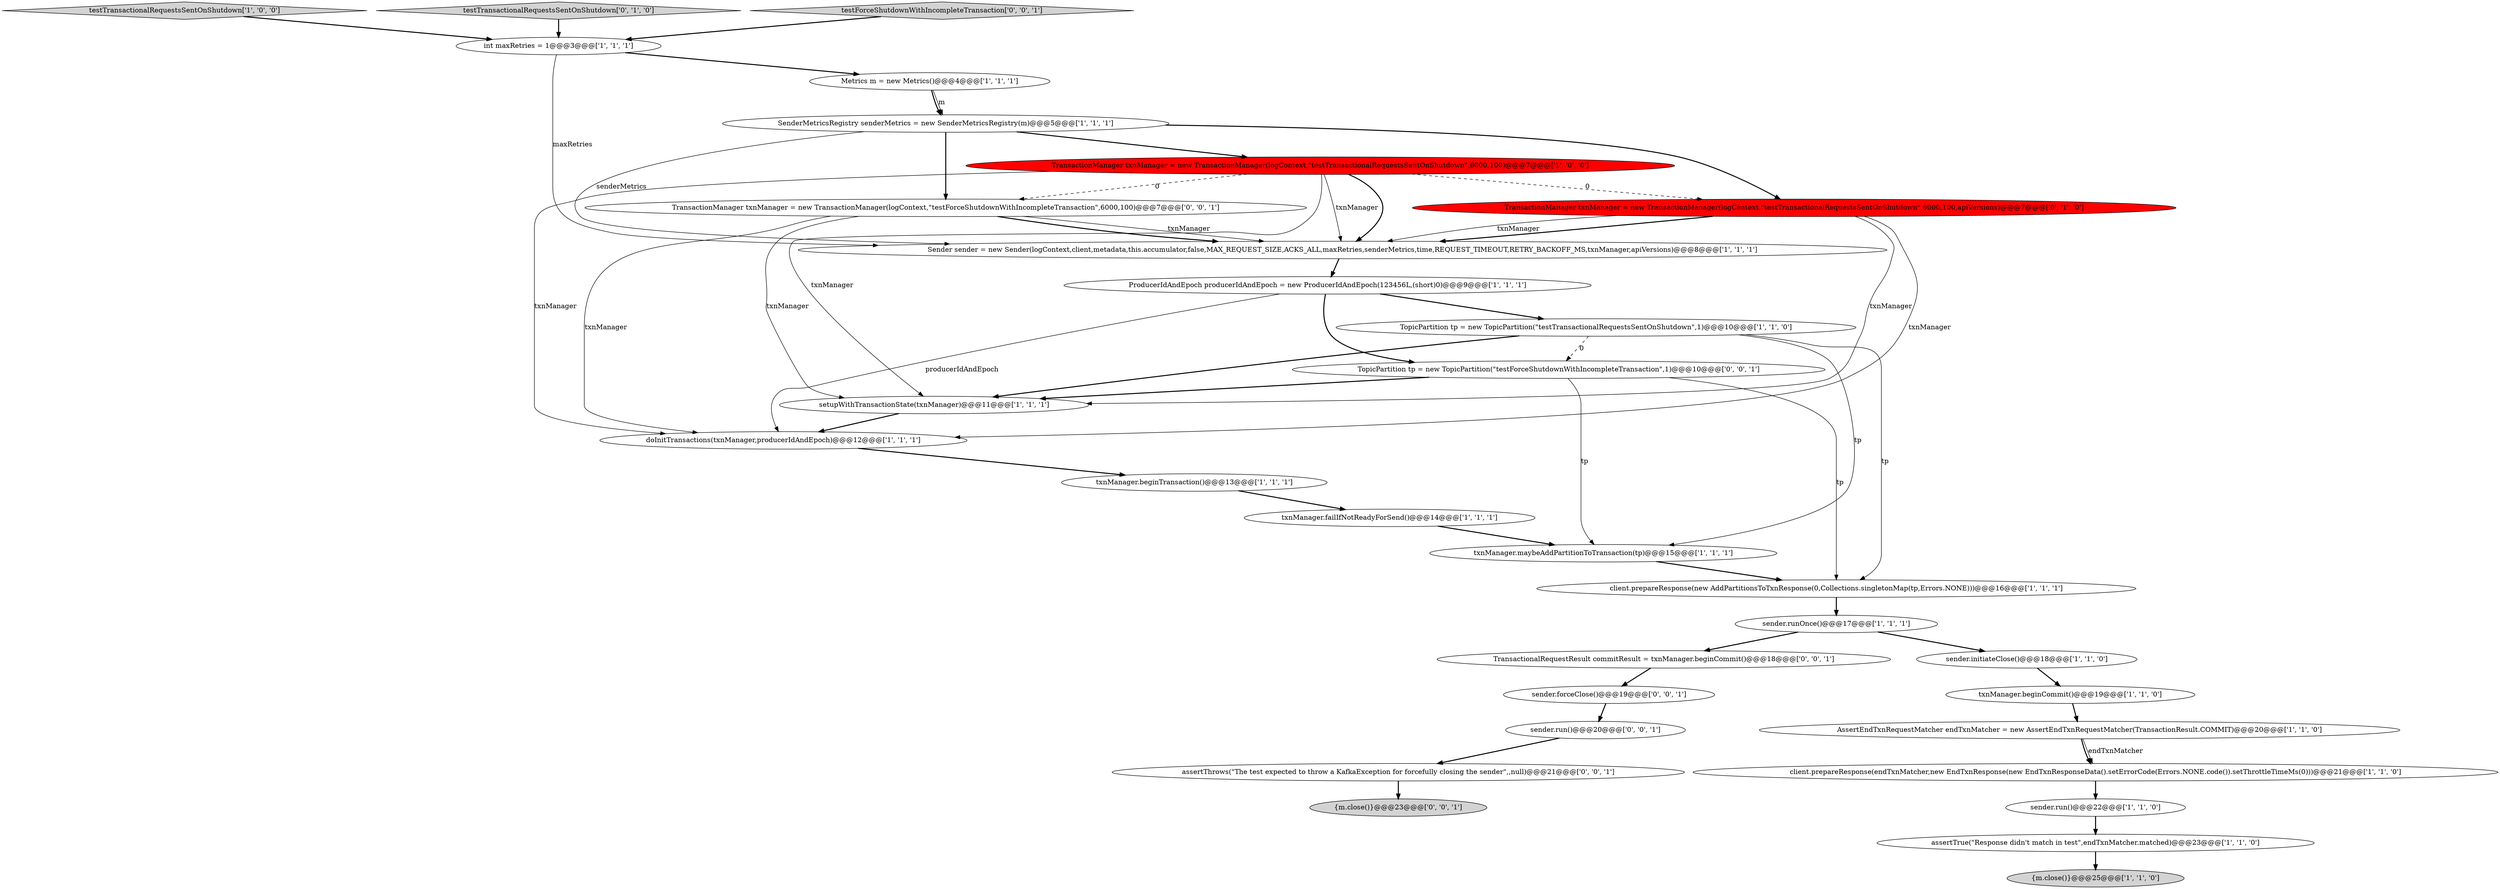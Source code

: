 digraph {
2 [style = filled, label = "testTransactionalRequestsSentOnShutdown['1', '0', '0']", fillcolor = lightgray, shape = diamond image = "AAA0AAABBB1BBB"];
6 [style = filled, label = "txnManager.beginCommit()@@@19@@@['1', '1', '0']", fillcolor = white, shape = ellipse image = "AAA0AAABBB1BBB"];
26 [style = filled, label = "assertThrows(\"The test expected to throw a KafkaException for forcefully closing the sender\",,null)@@@21@@@['0', '0', '1']", fillcolor = white, shape = ellipse image = "AAA0AAABBB3BBB"];
25 [style = filled, label = "TopicPartition tp = new TopicPartition(\"testForceShutdownWithIncompleteTransaction\",1)@@@10@@@['0', '0', '1']", fillcolor = white, shape = ellipse image = "AAA0AAABBB3BBB"];
22 [style = filled, label = "TransactionManager txnManager = new TransactionManager(logContext,\"testTransactionalRequestsSentOnShutdown\",6000,100,apiVersions)@@@7@@@['0', '1', '0']", fillcolor = red, shape = ellipse image = "AAA1AAABBB2BBB"];
0 [style = filled, label = "SenderMetricsRegistry senderMetrics = new SenderMetricsRegistry(m)@@@5@@@['1', '1', '1']", fillcolor = white, shape = ellipse image = "AAA0AAABBB1BBB"];
10 [style = filled, label = "int maxRetries = 1@@@3@@@['1', '1', '1']", fillcolor = white, shape = ellipse image = "AAA0AAABBB1BBB"];
15 [style = filled, label = "txnManager.beginTransaction()@@@13@@@['1', '1', '1']", fillcolor = white, shape = ellipse image = "AAA0AAABBB1BBB"];
23 [style = filled, label = "testTransactionalRequestsSentOnShutdown['0', '1', '0']", fillcolor = lightgray, shape = diamond image = "AAA0AAABBB2BBB"];
30 [style = filled, label = "testForceShutdownWithIncompleteTransaction['0', '0', '1']", fillcolor = lightgray, shape = diamond image = "AAA0AAABBB3BBB"];
18 [style = filled, label = "sender.runOnce()@@@17@@@['1', '1', '1']", fillcolor = white, shape = ellipse image = "AAA0AAABBB1BBB"];
9 [style = filled, label = "client.prepareResponse(new AddPartitionsToTxnResponse(0,Collections.singletonMap(tp,Errors.NONE)))@@@16@@@['1', '1', '1']", fillcolor = white, shape = ellipse image = "AAA0AAABBB1BBB"];
24 [style = filled, label = "TransactionalRequestResult commitResult = txnManager.beginCommit()@@@18@@@['0', '0', '1']", fillcolor = white, shape = ellipse image = "AAA0AAABBB3BBB"];
7 [style = filled, label = "Sender sender = new Sender(logContext,client,metadata,this.accumulator,false,MAX_REQUEST_SIZE,ACKS_ALL,maxRetries,senderMetrics,time,REQUEST_TIMEOUT,RETRY_BACKOFF_MS,txnManager,apiVersions)@@@8@@@['1', '1', '1']", fillcolor = white, shape = ellipse image = "AAA0AAABBB1BBB"];
5 [style = filled, label = "setupWithTransactionState(txnManager)@@@11@@@['1', '1', '1']", fillcolor = white, shape = ellipse image = "AAA0AAABBB1BBB"];
11 [style = filled, label = "txnManager.maybeAddPartitionToTransaction(tp)@@@15@@@['1', '1', '1']", fillcolor = white, shape = ellipse image = "AAA0AAABBB1BBB"];
16 [style = filled, label = "txnManager.failIfNotReadyForSend()@@@14@@@['1', '1', '1']", fillcolor = white, shape = ellipse image = "AAA0AAABBB1BBB"];
28 [style = filled, label = "sender.forceClose()@@@19@@@['0', '0', '1']", fillcolor = white, shape = ellipse image = "AAA0AAABBB3BBB"];
29 [style = filled, label = "{m.close()}@@@23@@@['0', '0', '1']", fillcolor = lightgray, shape = ellipse image = "AAA0AAABBB3BBB"];
12 [style = filled, label = "assertTrue(\"Response didn't match in test\",endTxnMatcher.matched)@@@23@@@['1', '1', '0']", fillcolor = white, shape = ellipse image = "AAA0AAABBB1BBB"];
31 [style = filled, label = "TransactionManager txnManager = new TransactionManager(logContext,\"testForceShutdownWithIncompleteTransaction\",6000,100)@@@7@@@['0', '0', '1']", fillcolor = white, shape = ellipse image = "AAA0AAABBB3BBB"];
17 [style = filled, label = "sender.initiateClose()@@@18@@@['1', '1', '0']", fillcolor = white, shape = ellipse image = "AAA0AAABBB1BBB"];
20 [style = filled, label = "AssertEndTxnRequestMatcher endTxnMatcher = new AssertEndTxnRequestMatcher(TransactionResult.COMMIT)@@@20@@@['1', '1', '0']", fillcolor = white, shape = ellipse image = "AAA0AAABBB1BBB"];
1 [style = filled, label = "client.prepareResponse(endTxnMatcher,new EndTxnResponse(new EndTxnResponseData().setErrorCode(Errors.NONE.code()).setThrottleTimeMs(0)))@@@21@@@['1', '1', '0']", fillcolor = white, shape = ellipse image = "AAA0AAABBB1BBB"];
3 [style = filled, label = "Metrics m = new Metrics()@@@4@@@['1', '1', '1']", fillcolor = white, shape = ellipse image = "AAA0AAABBB1BBB"];
21 [style = filled, label = "doInitTransactions(txnManager,producerIdAndEpoch)@@@12@@@['1', '1', '1']", fillcolor = white, shape = ellipse image = "AAA0AAABBB1BBB"];
13 [style = filled, label = "{m.close()}@@@25@@@['1', '1', '0']", fillcolor = lightgray, shape = ellipse image = "AAA0AAABBB1BBB"];
14 [style = filled, label = "ProducerIdAndEpoch producerIdAndEpoch = new ProducerIdAndEpoch(123456L,(short)0)@@@9@@@['1', '1', '1']", fillcolor = white, shape = ellipse image = "AAA0AAABBB1BBB"];
8 [style = filled, label = "sender.run()@@@22@@@['1', '1', '0']", fillcolor = white, shape = ellipse image = "AAA0AAABBB1BBB"];
19 [style = filled, label = "TransactionManager txnManager = new TransactionManager(logContext,\"testTransactionalRequestsSentOnShutdown\",6000,100)@@@7@@@['1', '0', '0']", fillcolor = red, shape = ellipse image = "AAA1AAABBB1BBB"];
27 [style = filled, label = "sender.run()@@@20@@@['0', '0', '1']", fillcolor = white, shape = ellipse image = "AAA0AAABBB3BBB"];
4 [style = filled, label = "TopicPartition tp = new TopicPartition(\"testTransactionalRequestsSentOnShutdown\",1)@@@10@@@['1', '1', '0']", fillcolor = white, shape = ellipse image = "AAA0AAABBB1BBB"];
24->28 [style = bold, label=""];
18->24 [style = bold, label=""];
14->25 [style = bold, label=""];
16->11 [style = bold, label=""];
1->8 [style = bold, label=""];
17->6 [style = bold, label=""];
19->7 [style = solid, label="txnManager"];
0->19 [style = bold, label=""];
21->15 [style = bold, label=""];
26->29 [style = bold, label=""];
31->21 [style = solid, label="txnManager"];
31->5 [style = solid, label="txnManager"];
22->5 [style = solid, label="txnManager"];
18->17 [style = bold, label=""];
10->3 [style = bold, label=""];
10->7 [style = solid, label="maxRetries"];
22->21 [style = solid, label="txnManager"];
20->1 [style = bold, label=""];
31->7 [style = solid, label="txnManager"];
15->16 [style = bold, label=""];
11->9 [style = bold, label=""];
2->10 [style = bold, label=""];
22->7 [style = bold, label=""];
31->7 [style = bold, label=""];
3->0 [style = bold, label=""];
7->14 [style = bold, label=""];
6->20 [style = bold, label=""];
5->21 [style = bold, label=""];
12->13 [style = bold, label=""];
4->9 [style = solid, label="tp"];
4->25 [style = dashed, label="0"];
9->18 [style = bold, label=""];
19->5 [style = solid, label="txnManager"];
0->22 [style = bold, label=""];
0->7 [style = solid, label="senderMetrics"];
14->21 [style = solid, label="producerIdAndEpoch"];
19->21 [style = solid, label="txnManager"];
30->10 [style = bold, label=""];
23->10 [style = bold, label=""];
22->7 [style = solid, label="txnManager"];
25->5 [style = bold, label=""];
20->1 [style = solid, label="endTxnMatcher"];
3->0 [style = solid, label="m"];
28->27 [style = bold, label=""];
4->11 [style = solid, label="tp"];
25->11 [style = solid, label="tp"];
19->7 [style = bold, label=""];
4->5 [style = bold, label=""];
25->9 [style = solid, label="tp"];
8->12 [style = bold, label=""];
0->31 [style = bold, label=""];
19->22 [style = dashed, label="0"];
14->4 [style = bold, label=""];
27->26 [style = bold, label=""];
19->31 [style = dashed, label="0"];
}
